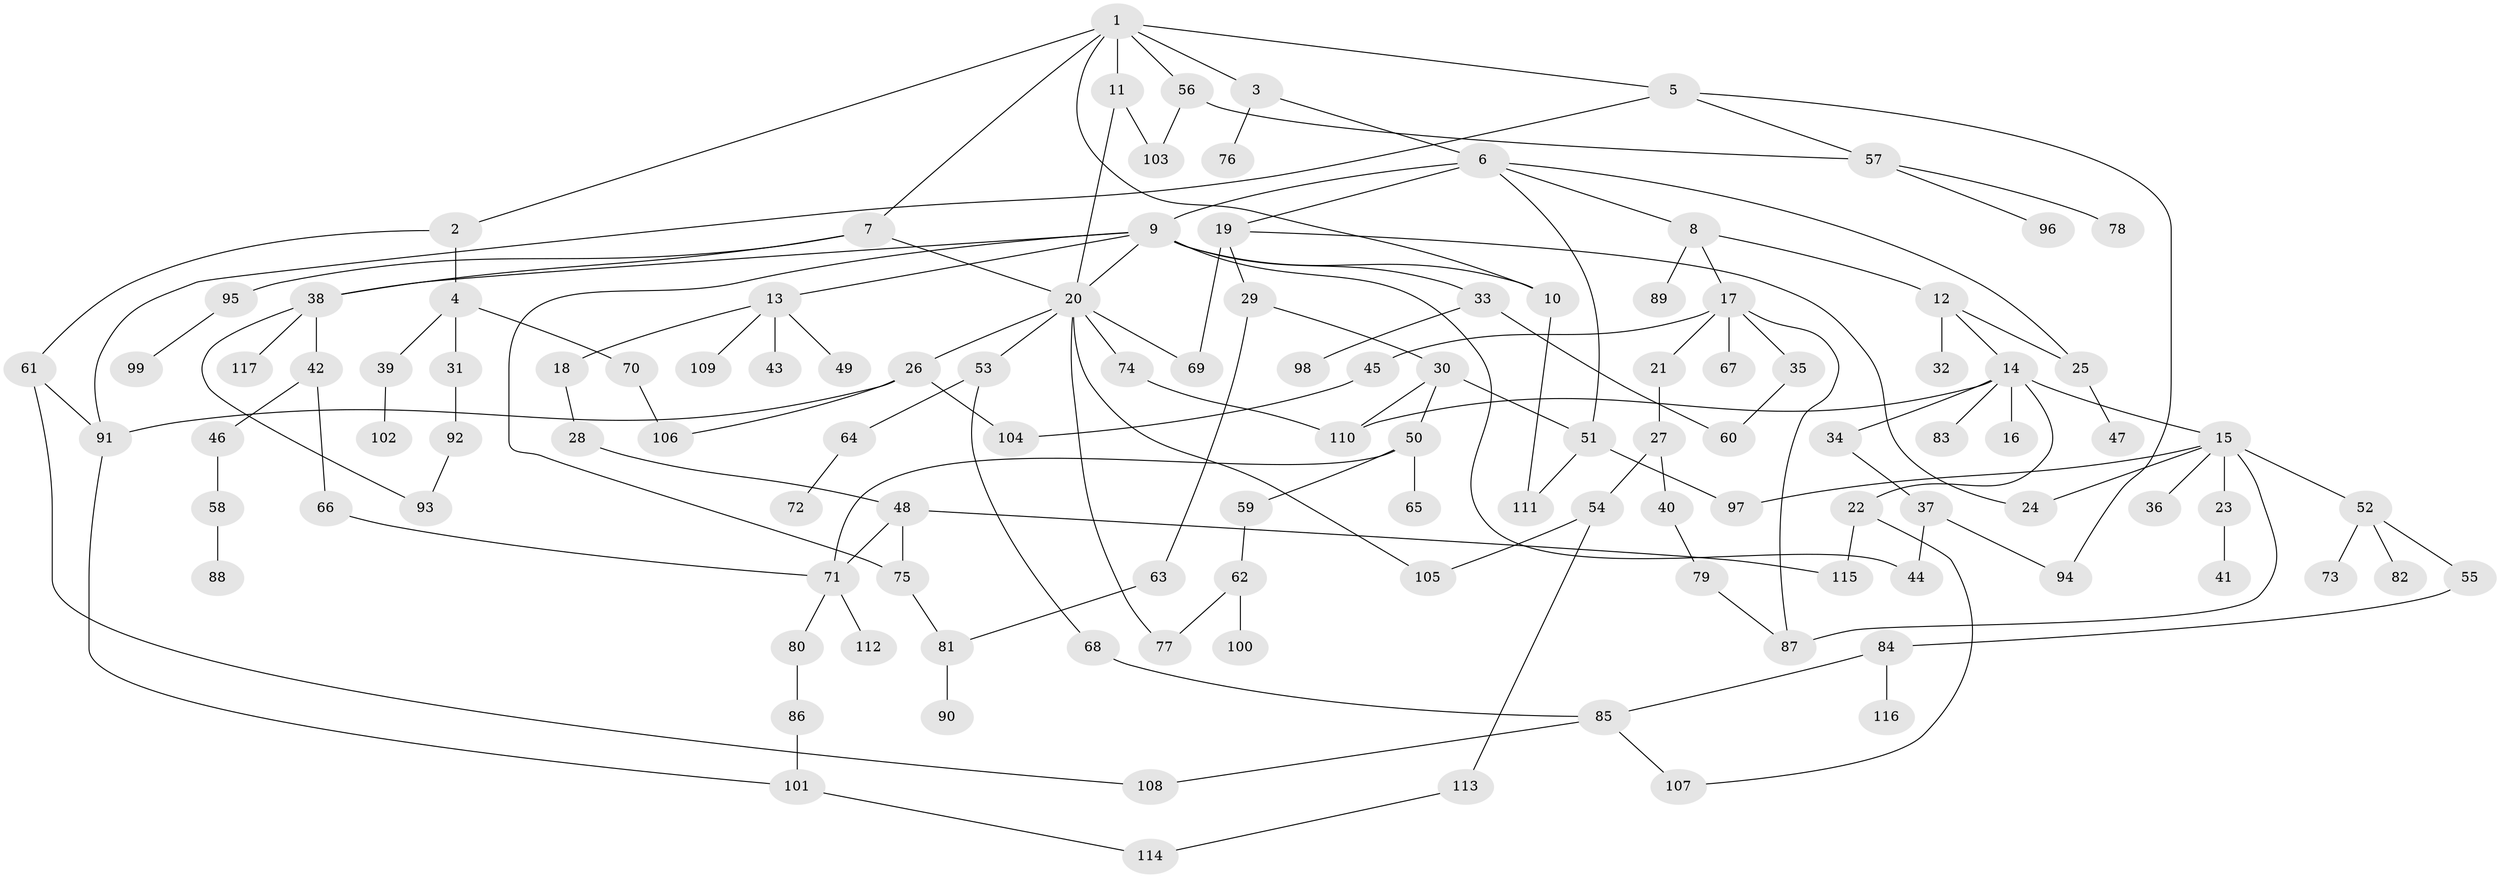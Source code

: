 // coarse degree distribution, {7: 0.02564102564102564, 3: 0.2564102564102564, 2: 0.21794871794871795, 4: 0.11538461538461539, 8: 0.01282051282051282, 15: 0.01282051282051282, 5: 0.0641025641025641, 12: 0.01282051282051282, 1: 0.28205128205128205}
// Generated by graph-tools (version 1.1) at 2025/23/03/03/25 07:23:31]
// undirected, 117 vertices, 152 edges
graph export_dot {
graph [start="1"]
  node [color=gray90,style=filled];
  1;
  2;
  3;
  4;
  5;
  6;
  7;
  8;
  9;
  10;
  11;
  12;
  13;
  14;
  15;
  16;
  17;
  18;
  19;
  20;
  21;
  22;
  23;
  24;
  25;
  26;
  27;
  28;
  29;
  30;
  31;
  32;
  33;
  34;
  35;
  36;
  37;
  38;
  39;
  40;
  41;
  42;
  43;
  44;
  45;
  46;
  47;
  48;
  49;
  50;
  51;
  52;
  53;
  54;
  55;
  56;
  57;
  58;
  59;
  60;
  61;
  62;
  63;
  64;
  65;
  66;
  67;
  68;
  69;
  70;
  71;
  72;
  73;
  74;
  75;
  76;
  77;
  78;
  79;
  80;
  81;
  82;
  83;
  84;
  85;
  86;
  87;
  88;
  89;
  90;
  91;
  92;
  93;
  94;
  95;
  96;
  97;
  98;
  99;
  100;
  101;
  102;
  103;
  104;
  105;
  106;
  107;
  108;
  109;
  110;
  111;
  112;
  113;
  114;
  115;
  116;
  117;
  1 -- 2;
  1 -- 3;
  1 -- 5;
  1 -- 7;
  1 -- 11;
  1 -- 56;
  1 -- 10;
  2 -- 4;
  2 -- 61;
  3 -- 6;
  3 -- 76;
  4 -- 31;
  4 -- 39;
  4 -- 70;
  5 -- 57;
  5 -- 94;
  5 -- 91;
  6 -- 8;
  6 -- 9;
  6 -- 19;
  6 -- 25;
  6 -- 51;
  7 -- 20;
  7 -- 38;
  7 -- 95;
  8 -- 12;
  8 -- 17;
  8 -- 89;
  9 -- 10;
  9 -- 13;
  9 -- 33;
  9 -- 75;
  9 -- 20;
  9 -- 44;
  9 -- 38;
  10 -- 111;
  11 -- 103;
  11 -- 20;
  12 -- 14;
  12 -- 25;
  12 -- 32;
  13 -- 18;
  13 -- 43;
  13 -- 49;
  13 -- 109;
  14 -- 15;
  14 -- 16;
  14 -- 22;
  14 -- 34;
  14 -- 83;
  14 -- 110;
  15 -- 23;
  15 -- 36;
  15 -- 52;
  15 -- 97;
  15 -- 87;
  15 -- 24;
  17 -- 21;
  17 -- 35;
  17 -- 45;
  17 -- 67;
  17 -- 87;
  18 -- 28;
  19 -- 24;
  19 -- 29;
  19 -- 69;
  20 -- 26;
  20 -- 53;
  20 -- 74;
  20 -- 77;
  20 -- 105;
  20 -- 69;
  21 -- 27;
  22 -- 115;
  22 -- 107;
  23 -- 41;
  25 -- 47;
  26 -- 104;
  26 -- 106;
  26 -- 91;
  27 -- 40;
  27 -- 54;
  28 -- 48;
  29 -- 30;
  29 -- 63;
  30 -- 50;
  30 -- 51;
  30 -- 110;
  31 -- 92;
  33 -- 98;
  33 -- 60;
  34 -- 37;
  35 -- 60;
  37 -- 44;
  37 -- 94;
  38 -- 42;
  38 -- 117;
  38 -- 93;
  39 -- 102;
  40 -- 79;
  42 -- 46;
  42 -- 66;
  45 -- 104;
  46 -- 58;
  48 -- 71;
  48 -- 115;
  48 -- 75;
  50 -- 59;
  50 -- 65;
  50 -- 71;
  51 -- 111;
  51 -- 97;
  52 -- 55;
  52 -- 73;
  52 -- 82;
  53 -- 64;
  53 -- 68;
  54 -- 105;
  54 -- 113;
  55 -- 84;
  56 -- 57;
  56 -- 103;
  57 -- 78;
  57 -- 96;
  58 -- 88;
  59 -- 62;
  61 -- 91;
  61 -- 108;
  62 -- 100;
  62 -- 77;
  63 -- 81;
  64 -- 72;
  66 -- 71;
  68 -- 85;
  70 -- 106;
  71 -- 80;
  71 -- 112;
  74 -- 110;
  75 -- 81;
  79 -- 87;
  80 -- 86;
  81 -- 90;
  84 -- 85;
  84 -- 116;
  85 -- 107;
  85 -- 108;
  86 -- 101;
  91 -- 101;
  92 -- 93;
  95 -- 99;
  101 -- 114;
  113 -- 114;
}
